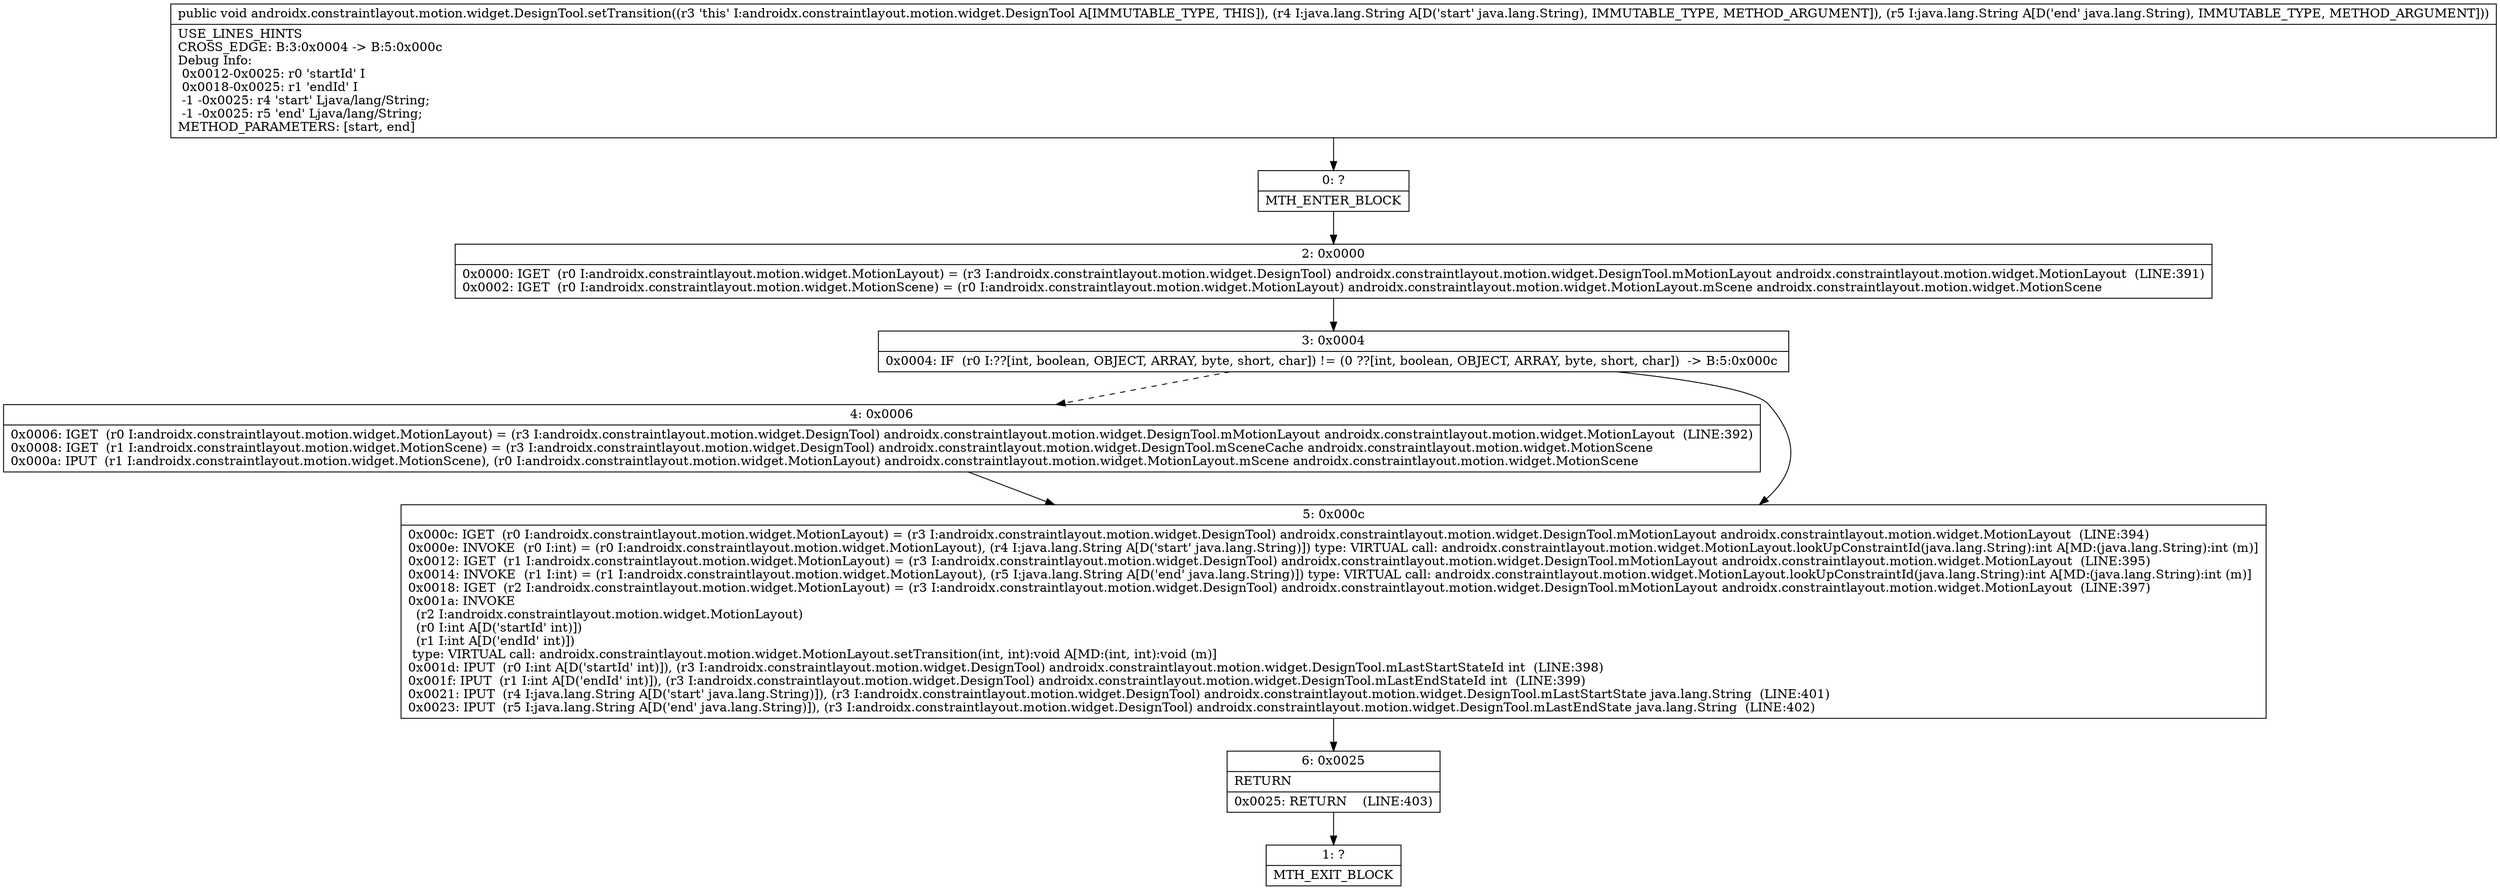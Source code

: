 digraph "CFG forandroidx.constraintlayout.motion.widget.DesignTool.setTransition(Ljava\/lang\/String;Ljava\/lang\/String;)V" {
Node_0 [shape=record,label="{0\:\ ?|MTH_ENTER_BLOCK\l}"];
Node_2 [shape=record,label="{2\:\ 0x0000|0x0000: IGET  (r0 I:androidx.constraintlayout.motion.widget.MotionLayout) = (r3 I:androidx.constraintlayout.motion.widget.DesignTool) androidx.constraintlayout.motion.widget.DesignTool.mMotionLayout androidx.constraintlayout.motion.widget.MotionLayout  (LINE:391)\l0x0002: IGET  (r0 I:androidx.constraintlayout.motion.widget.MotionScene) = (r0 I:androidx.constraintlayout.motion.widget.MotionLayout) androidx.constraintlayout.motion.widget.MotionLayout.mScene androidx.constraintlayout.motion.widget.MotionScene \l}"];
Node_3 [shape=record,label="{3\:\ 0x0004|0x0004: IF  (r0 I:??[int, boolean, OBJECT, ARRAY, byte, short, char]) != (0 ??[int, boolean, OBJECT, ARRAY, byte, short, char])  \-\> B:5:0x000c \l}"];
Node_4 [shape=record,label="{4\:\ 0x0006|0x0006: IGET  (r0 I:androidx.constraintlayout.motion.widget.MotionLayout) = (r3 I:androidx.constraintlayout.motion.widget.DesignTool) androidx.constraintlayout.motion.widget.DesignTool.mMotionLayout androidx.constraintlayout.motion.widget.MotionLayout  (LINE:392)\l0x0008: IGET  (r1 I:androidx.constraintlayout.motion.widget.MotionScene) = (r3 I:androidx.constraintlayout.motion.widget.DesignTool) androidx.constraintlayout.motion.widget.DesignTool.mSceneCache androidx.constraintlayout.motion.widget.MotionScene \l0x000a: IPUT  (r1 I:androidx.constraintlayout.motion.widget.MotionScene), (r0 I:androidx.constraintlayout.motion.widget.MotionLayout) androidx.constraintlayout.motion.widget.MotionLayout.mScene androidx.constraintlayout.motion.widget.MotionScene \l}"];
Node_5 [shape=record,label="{5\:\ 0x000c|0x000c: IGET  (r0 I:androidx.constraintlayout.motion.widget.MotionLayout) = (r3 I:androidx.constraintlayout.motion.widget.DesignTool) androidx.constraintlayout.motion.widget.DesignTool.mMotionLayout androidx.constraintlayout.motion.widget.MotionLayout  (LINE:394)\l0x000e: INVOKE  (r0 I:int) = (r0 I:androidx.constraintlayout.motion.widget.MotionLayout), (r4 I:java.lang.String A[D('start' java.lang.String)]) type: VIRTUAL call: androidx.constraintlayout.motion.widget.MotionLayout.lookUpConstraintId(java.lang.String):int A[MD:(java.lang.String):int (m)]\l0x0012: IGET  (r1 I:androidx.constraintlayout.motion.widget.MotionLayout) = (r3 I:androidx.constraintlayout.motion.widget.DesignTool) androidx.constraintlayout.motion.widget.DesignTool.mMotionLayout androidx.constraintlayout.motion.widget.MotionLayout  (LINE:395)\l0x0014: INVOKE  (r1 I:int) = (r1 I:androidx.constraintlayout.motion.widget.MotionLayout), (r5 I:java.lang.String A[D('end' java.lang.String)]) type: VIRTUAL call: androidx.constraintlayout.motion.widget.MotionLayout.lookUpConstraintId(java.lang.String):int A[MD:(java.lang.String):int (m)]\l0x0018: IGET  (r2 I:androidx.constraintlayout.motion.widget.MotionLayout) = (r3 I:androidx.constraintlayout.motion.widget.DesignTool) androidx.constraintlayout.motion.widget.DesignTool.mMotionLayout androidx.constraintlayout.motion.widget.MotionLayout  (LINE:397)\l0x001a: INVOKE  \l  (r2 I:androidx.constraintlayout.motion.widget.MotionLayout)\l  (r0 I:int A[D('startId' int)])\l  (r1 I:int A[D('endId' int)])\l type: VIRTUAL call: androidx.constraintlayout.motion.widget.MotionLayout.setTransition(int, int):void A[MD:(int, int):void (m)]\l0x001d: IPUT  (r0 I:int A[D('startId' int)]), (r3 I:androidx.constraintlayout.motion.widget.DesignTool) androidx.constraintlayout.motion.widget.DesignTool.mLastStartStateId int  (LINE:398)\l0x001f: IPUT  (r1 I:int A[D('endId' int)]), (r3 I:androidx.constraintlayout.motion.widget.DesignTool) androidx.constraintlayout.motion.widget.DesignTool.mLastEndStateId int  (LINE:399)\l0x0021: IPUT  (r4 I:java.lang.String A[D('start' java.lang.String)]), (r3 I:androidx.constraintlayout.motion.widget.DesignTool) androidx.constraintlayout.motion.widget.DesignTool.mLastStartState java.lang.String  (LINE:401)\l0x0023: IPUT  (r5 I:java.lang.String A[D('end' java.lang.String)]), (r3 I:androidx.constraintlayout.motion.widget.DesignTool) androidx.constraintlayout.motion.widget.DesignTool.mLastEndState java.lang.String  (LINE:402)\l}"];
Node_6 [shape=record,label="{6\:\ 0x0025|RETURN\l|0x0025: RETURN    (LINE:403)\l}"];
Node_1 [shape=record,label="{1\:\ ?|MTH_EXIT_BLOCK\l}"];
MethodNode[shape=record,label="{public void androidx.constraintlayout.motion.widget.DesignTool.setTransition((r3 'this' I:androidx.constraintlayout.motion.widget.DesignTool A[IMMUTABLE_TYPE, THIS]), (r4 I:java.lang.String A[D('start' java.lang.String), IMMUTABLE_TYPE, METHOD_ARGUMENT]), (r5 I:java.lang.String A[D('end' java.lang.String), IMMUTABLE_TYPE, METHOD_ARGUMENT]))  | USE_LINES_HINTS\lCROSS_EDGE: B:3:0x0004 \-\> B:5:0x000c\lDebug Info:\l  0x0012\-0x0025: r0 'startId' I\l  0x0018\-0x0025: r1 'endId' I\l  \-1 \-0x0025: r4 'start' Ljava\/lang\/String;\l  \-1 \-0x0025: r5 'end' Ljava\/lang\/String;\lMETHOD_PARAMETERS: [start, end]\l}"];
MethodNode -> Node_0;Node_0 -> Node_2;
Node_2 -> Node_3;
Node_3 -> Node_4[style=dashed];
Node_3 -> Node_5;
Node_4 -> Node_5;
Node_5 -> Node_6;
Node_6 -> Node_1;
}

